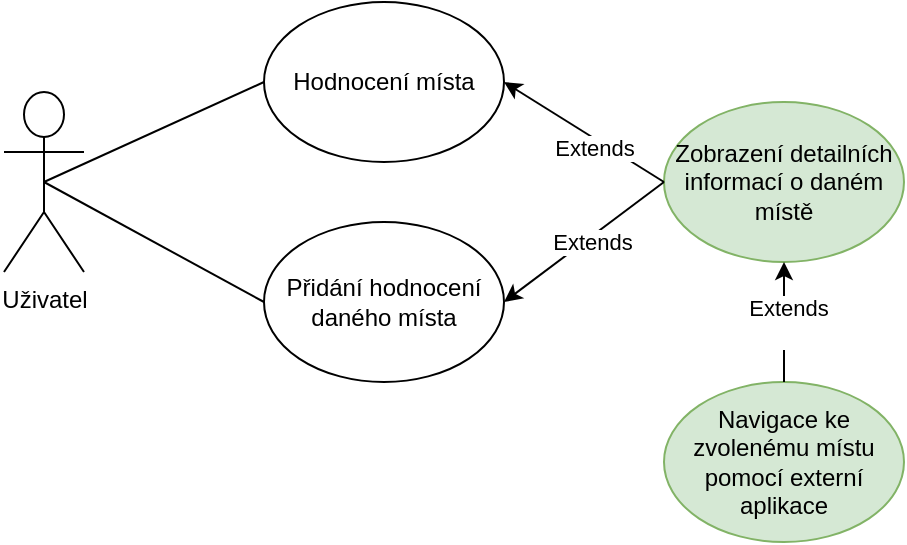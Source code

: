 <mxfile version="22.0.4" type="device">
  <diagram name="Stránka-1" id="L56kc1HdjSDhpMDNvoSz">
    <mxGraphModel dx="1039" dy="514" grid="1" gridSize="10" guides="1" tooltips="1" connect="1" arrows="1" fold="1" page="1" pageScale="1" pageWidth="827" pageHeight="1169" math="0" shadow="0">
      <root>
        <mxCell id="0" />
        <mxCell id="1" parent="0" />
        <mxCell id="66Nz3rUqBCZdAJz7FyBs-1" value="Uživatel" style="shape=umlActor;verticalLabelPosition=bottom;verticalAlign=top;html=1;outlineConnect=0;" vertex="1" parent="1">
          <mxGeometry x="120" y="145" width="40" height="90" as="geometry" />
        </mxCell>
        <mxCell id="66Nz3rUqBCZdAJz7FyBs-6" value="Hodnocení místa" style="ellipse;whiteSpace=wrap;html=1;" vertex="1" parent="1">
          <mxGeometry x="250" y="100" width="120" height="80" as="geometry" />
        </mxCell>
        <mxCell id="66Nz3rUqBCZdAJz7FyBs-7" value="Přidání hodnocení daného místa" style="ellipse;whiteSpace=wrap;html=1;" vertex="1" parent="1">
          <mxGeometry x="250" y="210" width="120" height="80" as="geometry" />
        </mxCell>
        <mxCell id="66Nz3rUqBCZdAJz7FyBs-8" value="Zobrazení detailních informací o daném místě" style="ellipse;whiteSpace=wrap;html=1;fillColor=#d5e8d4;strokeColor=#82b366;" vertex="1" parent="1">
          <mxGeometry x="450" y="150" width="120" height="80" as="geometry" />
        </mxCell>
        <mxCell id="66Nz3rUqBCZdAJz7FyBs-9" value="Navigace ke zvolenému místu pomocí externí aplikace" style="ellipse;whiteSpace=wrap;html=1;fillColor=#d5e8d4;strokeColor=#82b366;" vertex="1" parent="1">
          <mxGeometry x="450" y="290" width="120" height="80" as="geometry" />
        </mxCell>
        <mxCell id="66Nz3rUqBCZdAJz7FyBs-10" value="" style="endArrow=none;html=1;rounded=0;exitX=0.5;exitY=0.5;exitDx=0;exitDy=0;exitPerimeter=0;entryX=0;entryY=0.5;entryDx=0;entryDy=0;" edge="1" parent="1" source="66Nz3rUqBCZdAJz7FyBs-1" target="66Nz3rUqBCZdAJz7FyBs-6">
          <mxGeometry width="50" height="50" relative="1" as="geometry">
            <mxPoint x="250" y="240" as="sourcePoint" />
            <mxPoint x="300" y="190" as="targetPoint" />
          </mxGeometry>
        </mxCell>
        <mxCell id="66Nz3rUqBCZdAJz7FyBs-11" value="" style="endArrow=none;html=1;rounded=0;exitX=0.5;exitY=0.5;exitDx=0;exitDy=0;exitPerimeter=0;entryX=0;entryY=0.5;entryDx=0;entryDy=0;" edge="1" parent="1" source="66Nz3rUqBCZdAJz7FyBs-1" target="66Nz3rUqBCZdAJz7FyBs-7">
          <mxGeometry width="50" height="50" relative="1" as="geometry">
            <mxPoint x="250" y="240" as="sourcePoint" />
            <mxPoint x="300" y="190" as="targetPoint" />
          </mxGeometry>
        </mxCell>
        <mxCell id="66Nz3rUqBCZdAJz7FyBs-12" value="" style="endArrow=classic;html=1;rounded=0;entryX=1;entryY=0.5;entryDx=0;entryDy=0;exitX=0;exitY=0.5;exitDx=0;exitDy=0;" edge="1" parent="1" source="66Nz3rUqBCZdAJz7FyBs-8" target="66Nz3rUqBCZdAJz7FyBs-6">
          <mxGeometry width="50" height="50" relative="1" as="geometry">
            <mxPoint x="250" y="240" as="sourcePoint" />
            <mxPoint x="300" y="190" as="targetPoint" />
          </mxGeometry>
        </mxCell>
        <mxCell id="66Nz3rUqBCZdAJz7FyBs-16" value="Extends" style="edgeLabel;html=1;align=center;verticalAlign=middle;resizable=0;points=[];" vertex="1" connectable="0" parent="66Nz3rUqBCZdAJz7FyBs-12">
          <mxGeometry x="-0.18" y="4" relative="1" as="geometry">
            <mxPoint as="offset" />
          </mxGeometry>
        </mxCell>
        <mxCell id="66Nz3rUqBCZdAJz7FyBs-13" value="" style="endArrow=classic;html=1;rounded=0;exitX=0;exitY=0.5;exitDx=0;exitDy=0;entryX=1;entryY=0.5;entryDx=0;entryDy=0;" edge="1" parent="1" source="66Nz3rUqBCZdAJz7FyBs-8" target="66Nz3rUqBCZdAJz7FyBs-7">
          <mxGeometry width="50" height="50" relative="1" as="geometry">
            <mxPoint x="250" y="240" as="sourcePoint" />
            <mxPoint x="300" y="190" as="targetPoint" />
          </mxGeometry>
        </mxCell>
        <mxCell id="66Nz3rUqBCZdAJz7FyBs-15" value="Extends" style="edgeLabel;html=1;align=center;verticalAlign=middle;resizable=0;points=[];" vertex="1" connectable="0" parent="66Nz3rUqBCZdAJz7FyBs-13">
          <mxGeometry x="-0.12" y="7" relative="1" as="geometry">
            <mxPoint x="-5" y="-2" as="offset" />
          </mxGeometry>
        </mxCell>
        <mxCell id="66Nz3rUqBCZdAJz7FyBs-14" value="" style="endArrow=classic;html=1;rounded=0;entryX=0.5;entryY=1;entryDx=0;entryDy=0;exitX=0.5;exitY=0;exitDx=0;exitDy=0;" edge="1" parent="1" source="66Nz3rUqBCZdAJz7FyBs-9" target="66Nz3rUqBCZdAJz7FyBs-8">
          <mxGeometry width="50" height="50" relative="1" as="geometry">
            <mxPoint x="250" y="240" as="sourcePoint" />
            <mxPoint x="300" y="190" as="targetPoint" />
          </mxGeometry>
        </mxCell>
        <mxCell id="66Nz3rUqBCZdAJz7FyBs-17" value="&lt;div&gt;Extends&lt;/div&gt;&lt;div&gt;&lt;br&gt;&lt;/div&gt;" style="edgeLabel;html=1;align=center;verticalAlign=middle;resizable=0;points=[];" vertex="1" connectable="0" parent="66Nz3rUqBCZdAJz7FyBs-14">
          <mxGeometry y="-2" relative="1" as="geometry">
            <mxPoint as="offset" />
          </mxGeometry>
        </mxCell>
      </root>
    </mxGraphModel>
  </diagram>
</mxfile>
